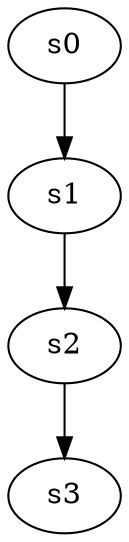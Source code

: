 digraph game_0152_chain_4 {
    s0 [name="s0", player=0, target=1];
    s1 [name="s1", player=1, target=1];
    s2 [name="s2", player=0];
    s3 [name="s3", player=1];

    s0 -> s1;
    s1 -> s2;
    s2 -> s3;
}

